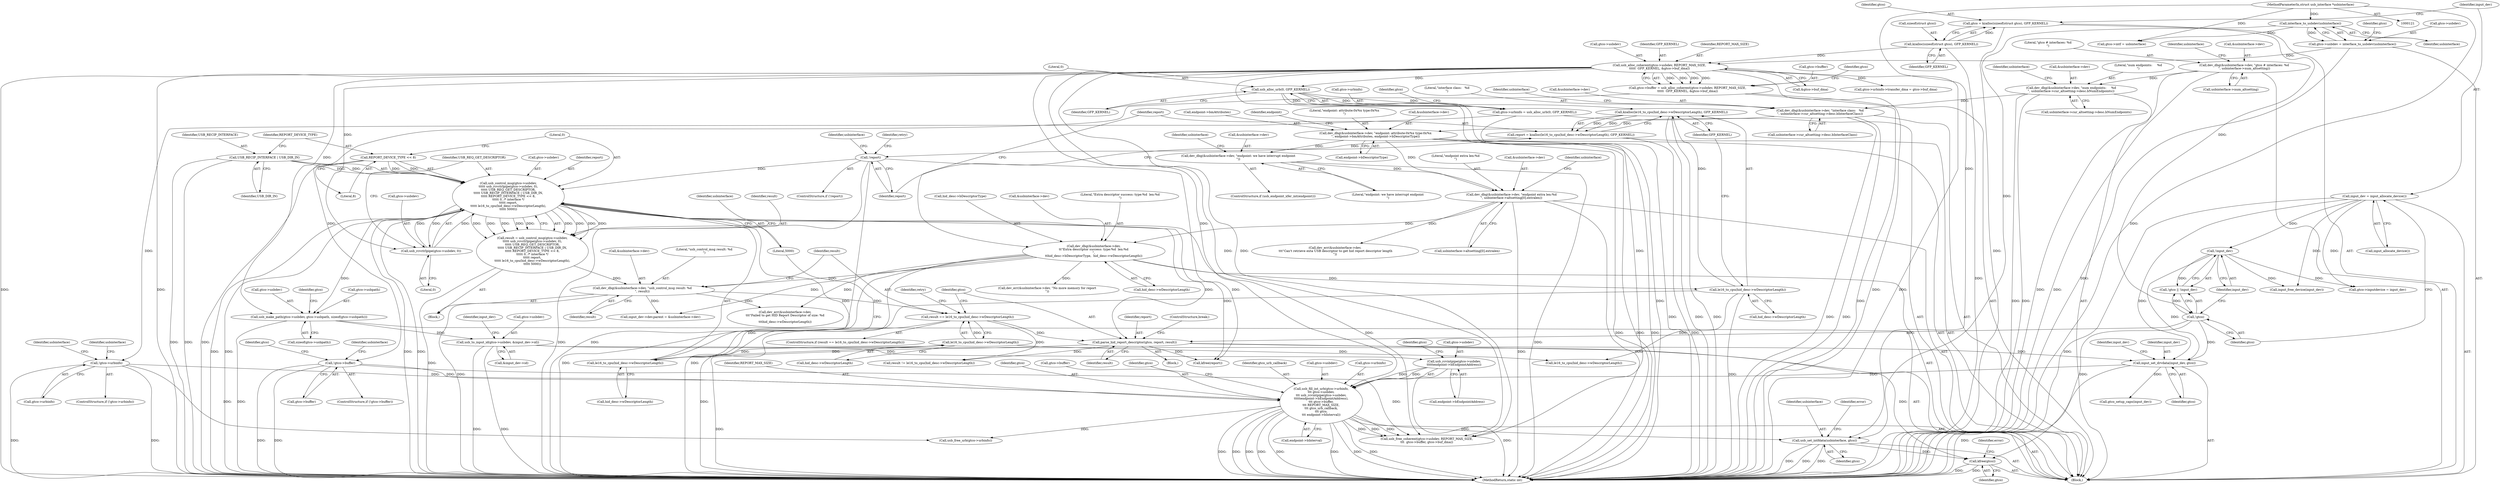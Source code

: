 digraph "0_linux_162f98dea487206d9ab79fc12ed64700667a894d@API" {
"1000627" [label="(Call,kfree(gtco))"];
"1000595" [label="(Call,usb_set_intfdata(usbinterface, gtco))"];
"1000122" [label="(MethodParameterIn,struct usb_interface *usbinterface)"];
"1000172" [label="(Call,interface_to_usbdev(usbinterface))"];
"1000556" [label="(Call,usb_fill_int_urb(gtco->urbinfo,\n\t\t\t gtco->usbdev,\n\t\t\t usb_rcvintpipe(gtco->usbdev,\n\t\t\t\t\tendpoint->bEndpointAddress),\n\t\t\t gtco->buffer,\n\t\t\t REPORT_MAX_SIZE,\n\t\t\t gtco_urb_callback,\n\t\t\t gtco,\n\t\t\t endpoint->bInterval))"];
"1000218" [label="(Call,!gtco->urbinfo)"];
"1000210" [label="(Call,gtco->urbinfo = usb_alloc_urb(0, GFP_KERNEL))"];
"1000214" [label="(Call,usb_alloc_urb(0, GFP_KERNEL))"];
"1000183" [label="(Call,usb_alloc_coherent(gtco->usbdev, REPORT_MAX_SIZE,\n\t\t\t\t\t  GFP_KERNEL, &gtco->buf_dma))"];
"1000168" [label="(Call,gtco->usbdev = interface_to_usbdev(usbinterface))"];
"1000138" [label="(Call,kzalloc(sizeof(struct gtco), GFP_KERNEL))"];
"1000563" [label="(Call,usb_rcvintpipe(gtco->usbdev,\n\t\t\t\t\tendpoint->bEndpointAddress))"];
"1000524" [label="(Call,usb_to_input_id(gtco->usbdev, &input_dev->id))"];
"1000477" [label="(Call,usb_make_path(gtco->usbdev, gtco->usbpath, sizeof(gtco->usbpath)))"];
"1000410" [label="(Call,usb_control_msg(gtco->usbdev,\n\t\t\t\t\t usb_rcvctrlpipe(gtco->usbdev, 0),\n\t\t\t\t\t USB_REQ_GET_DESCRIPTOR,\n\t\t\t\t\t USB_RECIP_INTERFACE | USB_DIR_IN,\n\t\t\t\t\t REPORT_DEVICE_TYPE << 8,\n\t\t\t\t\t 0, /* interface */\n\t\t\t\t\t report,\n\t\t\t\t\t le16_to_cpu(hid_desc->wDescriptorLength),\n\t\t\t\t\t 5000))"];
"1000414" [label="(Call,usb_rcvctrlpipe(gtco->usbdev, 0))"];
"1000420" [label="(Call,USB_RECIP_INTERFACE | USB_DIR_IN)"];
"1000423" [label="(Call,REPORT_DEVICE_TYPE << 8)"];
"1000384" [label="(Call,!report)"];
"1000375" [label="(Call,report = kzalloc(le16_to_cpu(hid_desc->wDescriptorLength), GFP_KERNEL))"];
"1000377" [label="(Call,kzalloc(le16_to_cpu(hid_desc->wDescriptorLength), GFP_KERNEL))"];
"1000378" [label="(Call,le16_to_cpu(hid_desc->wDescriptorLength))"];
"1000363" [label="(Call,dev_dbg(&usbinterface->dev,\n\t\t\"Extra descriptor success: type:%d  len:%d\n\",\n\t\thid_desc->bDescriptorType,  hid_desc->wDescriptorLength))"];
"1000328" [label="(Call,dev_dbg(&usbinterface->dev, \"endpoint extra len:%d\n\", usbinterface->altsetting[0].extralen))"];
"1000322" [label="(Call,dev_dbg(&usbinterface->dev, \"endpoint: we have interrupt endpoint\n\"))"];
"1000307" [label="(Call,dev_dbg(&usbinterface->dev, \"endpoint: attribute:0x%x type:0x%x\n\", endpoint->bmAttributes, endpoint->bDescriptorType))"];
"1000294" [label="(Call,dev_dbg(&usbinterface->dev, \"interface class:   %d\n\", usbinterface->cur_altsetting->desc.bInterfaceClass))"];
"1000281" [label="(Call,dev_dbg(&usbinterface->dev, \"num endpoints:     %d\n\", usbinterface->cur_altsetting->desc.bNumEndpoints))"];
"1000272" [label="(Call,dev_dbg(&usbinterface->dev, \"gtco # interfaces: %d\n\", usbinterface->num_altsetting))"];
"1000428" [label="(Call,le16_to_cpu(hid_desc->wDescriptorLength))"];
"1000443" [label="(Call,le16_to_cpu(hid_desc->wDescriptorLength))"];
"1000194" [label="(Call,!gtco->buffer)"];
"1000179" [label="(Call,gtco->buffer = usb_alloc_coherent(gtco->usbdev, REPORT_MAX_SIZE,\n\t\t\t\t\t  GFP_KERNEL, &gtco->buf_dma))"];
"1000519" [label="(Call,input_set_drvdata(input_dev, gtco))"];
"1000142" [label="(Call,input_dev = input_allocate_device())"];
"1000149" [label="(Call,!input_dev)"];
"1000448" [label="(Call,parse_hid_report_descriptor(gtco, report, result))"];
"1000147" [label="(Call,!gtco)"];
"1000136" [label="(Call,gtco = kzalloc(sizeof(struct gtco), GFP_KERNEL))"];
"1000441" [label="(Call,result == le16_to_cpu(hid_desc->wDescriptorLength))"];
"1000433" [label="(Call,dev_dbg(&usbinterface->dev, \"usb_control_msg result: %d\n\", result))"];
"1000408" [label="(Call,result = usb_control_msg(gtco->usbdev,\n\t\t\t\t\t usb_rcvctrlpipe(gtco->usbdev, 0),\n\t\t\t\t\t USB_REQ_GET_DESCRIPTOR,\n\t\t\t\t\t USB_RECIP_INTERFACE | USB_DIR_IN,\n\t\t\t\t\t REPORT_DEVICE_TYPE << 8,\n\t\t\t\t\t 0, /* interface */\n\t\t\t\t\t report,\n\t\t\t\t\t le16_to_cpu(hid_desc->wDescriptorLength),\n\t\t\t\t\t 5000))"];
"1000379" [label="(Call,hid_desc->wDescriptorLength)"];
"1000576" [label="(Call,endpoint->bInterval)"];
"1000438" [label="(Literal,\"usb_control_msg result: %d\n\")"];
"1000146" [label="(Call,!gtco || !input_dev)"];
"1000567" [label="(Call,endpoint->bEndpointAddress)"];
"1000333" [label="(Literal,\"endpoint extra len:%d\n\")"];
"1000376" [label="(Identifier,report)"];
"1000193" [label="(ControlStructure,if (!gtco->buffer))"];
"1000183" [label="(Call,usb_alloc_coherent(gtco->usbdev, REPORT_MAX_SIZE,\n\t\t\t\t\t  GFP_KERNEL, &gtco->buf_dma))"];
"1000436" [label="(Identifier,usbinterface)"];
"1000287" [label="(Call,usbinterface->cur_altsetting->desc.bNumEndpoints)"];
"1000419" [label="(Identifier,USB_REQ_GET_DESCRIPTOR)"];
"1000422" [label="(Identifier,USB_DIR_IN)"];
"1000150" [label="(Identifier,input_dev)"];
"1000382" [label="(Identifier,GFP_KERNEL)"];
"1000295" [label="(Call,&usbinterface->dev)"];
"1000364" [label="(Call,&usbinterface->dev)"];
"1000163" [label="(Call,gtco->inputdevice = input_dev)"];
"1000599" [label="(Identifier,error)"];
"1000331" [label="(Identifier,usbinterface)"];
"1000595" [label="(Call,usb_set_intfdata(usbinterface, gtco))"];
"1000428" [label="(Call,le16_to_cpu(hid_desc->wDescriptorLength))"];
"1000294" [label="(Call,dev_dbg(&usbinterface->dev, \"interface class:   %d\n\", usbinterface->cur_altsetting->desc.bInterfaceClass))"];
"1000420" [label="(Call,USB_RECIP_INTERFACE | USB_DIR_IN)"];
"1000194" [label="(Call,!gtco->buffer)"];
"1000456" [label="(Call,result != le16_to_cpu(hid_desc->wDescriptorLength))"];
"1000410" [label="(Call,usb_control_msg(gtco->usbdev,\n\t\t\t\t\t usb_rcvctrlpipe(gtco->usbdev, 0),\n\t\t\t\t\t USB_REQ_GET_DESCRIPTOR,\n\t\t\t\t\t USB_RECIP_INTERFACE | USB_DIR_IN,\n\t\t\t\t\t REPORT_DEVICE_TYPE << 8,\n\t\t\t\t\t 0, /* interface */\n\t\t\t\t\t report,\n\t\t\t\t\t le16_to_cpu(hid_desc->wDescriptorLength),\n\t\t\t\t\t 5000))"];
"1000281" [label="(Call,dev_dbg(&usbinterface->dev, \"num endpoints:     %d\n\", usbinterface->cur_altsetting->desc.bNumEndpoints))"];
"1000188" [label="(Identifier,GFP_KERNEL)"];
"1000574" [label="(Identifier,gtco_urb_callback)"];
"1000447" [label="(Block,)"];
"1000442" [label="(Identifier,result)"];
"1000458" [label="(Call,le16_to_cpu(hid_desc->wDescriptorLength))"];
"1000453" [label="(Call,kfree(report))"];
"1000628" [label="(Identifier,gtco)"];
"1000215" [label="(Literal,0)"];
"1000179" [label="(Call,gtco->buffer = usb_alloc_coherent(gtco->usbdev, REPORT_MAX_SIZE,\n\t\t\t\t\t  GFP_KERNEL, &gtco->buf_dma))"];
"1000571" [label="(Identifier,gtco)"];
"1000202" [label="(Identifier,usbinterface)"];
"1000407" [label="(Block,)"];
"1000139" [label="(Call,sizeof(struct gtco))"];
"1000421" [label="(Identifier,USB_RECIP_INTERFACE)"];
"1000596" [label="(Identifier,usbinterface)"];
"1000439" [label="(Identifier,result)"];
"1000560" [label="(Call,gtco->usbdev)"];
"1000219" [label="(Call,gtco->urbinfo)"];
"1000418" [label="(Literal,0)"];
"1000286" [label="(Literal,\"num endpoints:     %d\n\")"];
"1000277" [label="(Literal,\"gtco # interfaces: %d\n\")"];
"1000563" [label="(Call,usb_rcvintpipe(gtco->usbdev,\n\t\t\t\t\tendpoint->bEndpointAddress))"];
"1000240" [label="(Identifier,usbinterface)"];
"1000322" [label="(Call,dev_dbg(&usbinterface->dev, \"endpoint: we have interrupt endpoint\n\"))"];
"1000278" [label="(Call,usbinterface->num_altsetting)"];
"1000212" [label="(Identifier,gtco)"];
"1000189" [label="(Call,&gtco->buf_dma)"];
"1000440" [label="(ControlStructure,if (result == le16_to_cpu(hid_desc->wDescriptorLength)))"];
"1000579" [label="(Call,gtco->urbinfo->transfer_dma = gtco->buf_dma)"];
"1000423" [label="(Call,REPORT_DEVICE_TYPE << 8)"];
"1000352" [label="(Call,dev_err(&usbinterface->dev,\n \t\t\t\"Can't retrieve exta USB descriptor to get hid report descriptor length\n\"))"];
"1000383" [label="(ControlStructure,if (!report))"];
"1000284" [label="(Identifier,usbinterface)"];
"1000168" [label="(Call,gtco->usbdev = interface_to_usbdev(usbinterface))"];
"1000597" [label="(Identifier,gtco)"];
"1000525" [label="(Call,gtco->usbdev)"];
"1000226" [label="(Identifier,usbinterface)"];
"1000273" [label="(Call,&usbinterface->dev)"];
"1000147" [label="(Call,!gtco)"];
"1000451" [label="(Identifier,result)"];
"1000297" [label="(Identifier,usbinterface)"];
"1000415" [label="(Call,gtco->usbdev)"];
"1000528" [label="(Call,&input_dev->id)"];
"1000312" [label="(Literal,\"endpoint: attribute:0x%x type:0x%x\n\")"];
"1000557" [label="(Call,gtco->urbinfo)"];
"1000138" [label="(Call,kzalloc(sizeof(struct gtco), GFP_KERNEL))"];
"1000535" [label="(Identifier,input_dev)"];
"1000196" [label="(Identifier,gtco)"];
"1000477" [label="(Call,usb_make_path(gtco->usbdev, gtco->usbpath, sizeof(gtco->usbpath)))"];
"1000411" [label="(Call,gtco->usbdev)"];
"1000387" [label="(Call,dev_err(&usbinterface->dev, \"No more memory for report\n\"))"];
"1000363" [label="(Call,dev_dbg(&usbinterface->dev,\n\t\t\"Extra descriptor success: type:%d  len:%d\n\",\n\t\thid_desc->bDescriptorType,  hid_desc->wDescriptorLength))"];
"1000450" [label="(Identifier,report)"];
"1000211" [label="(Call,gtco->urbinfo)"];
"1000377" [label="(Call,kzalloc(le16_to_cpu(hid_desc->wDescriptorLength), GFP_KERNEL))"];
"1000173" [label="(Identifier,usbinterface)"];
"1000532" [label="(Call,input_dev->dev.parent = &usbinterface->dev)"];
"1000484" [label="(Call,sizeof(gtco->usbpath))"];
"1000429" [label="(Call,hid_desc->wDescriptorLength)"];
"1000316" [label="(Call,endpoint->bDescriptorType)"];
"1000368" [label="(Literal,\"Extra descriptor success: type:%d  len:%d\n\")"];
"1000210" [label="(Call,gtco->urbinfo = usb_alloc_urb(0, GFP_KERNEL))"];
"1000427" [label="(Identifier,report)"];
"1000187" [label="(Identifier,REPORT_MAX_SIZE)"];
"1000573" [label="(Identifier,REPORT_MAX_SIZE)"];
"1000490" [label="(Identifier,gtco)"];
"1000414" [label="(Call,usb_rcvctrlpipe(gtco->usbdev, 0))"];
"1000575" [label="(Identifier,gtco)"];
"1000172" [label="(Call,interface_to_usbdev(usbinterface))"];
"1000327" [label="(Literal,\"endpoint: we have interrupt endpoint\n\")"];
"1000564" [label="(Call,gtco->usbdev)"];
"1000524" [label="(Call,usb_to_input_id(gtco->usbdev, &input_dev->id))"];
"1000372" [label="(Call,hid_desc->wDescriptorLength)"];
"1000608" [label="(Call,usb_free_urb(gtco->urbinfo))"];
"1000570" [label="(Call,gtco->buffer)"];
"1000400" [label="(Identifier,retry)"];
"1000137" [label="(Identifier,gtco)"];
"1000282" [label="(Call,&usbinterface->dev)"];
"1000319" [label="(ControlStructure,if (usb_endpoint_xfer_int(endpoint)))"];
"1000122" [label="(MethodParameterIn,struct usb_interface *usbinterface)"];
"1000408" [label="(Call,result = usb_control_msg(gtco->usbdev,\n\t\t\t\t\t usb_rcvctrlpipe(gtco->usbdev, 0),\n\t\t\t\t\t USB_REQ_GET_DESCRIPTOR,\n\t\t\t\t\t USB_RECIP_INTERFACE | USB_DIR_IN,\n\t\t\t\t\t REPORT_DEVICE_TYPE << 8,\n\t\t\t\t\t 0, /* interface */\n\t\t\t\t\t report,\n\t\t\t\t\t le16_to_cpu(hid_desc->wDescriptorLength),\n\t\t\t\t\t 5000))"];
"1000144" [label="(Call,input_allocate_device())"];
"1000218" [label="(Call,!gtco->urbinfo)"];
"1000124" [label="(Block,)"];
"1000136" [label="(Call,gtco = kzalloc(sizeof(struct gtco), GFP_KERNEL))"];
"1000425" [label="(Literal,8)"];
"1000143" [label="(Identifier,input_dev)"];
"1000522" [label="(Call,gtco_setup_caps(input_dev))"];
"1000184" [label="(Call,gtco->usbdev)"];
"1000448" [label="(Call,parse_hid_report_descriptor(gtco, report, result))"];
"1000631" [label="(MethodReturn,static int)"];
"1000214" [label="(Call,usb_alloc_urb(0, GFP_KERNEL))"];
"1000520" [label="(Identifier,input_dev)"];
"1000406" [label="(Identifier,retry)"];
"1000195" [label="(Call,gtco->buffer)"];
"1000174" [label="(Call,gtco->intf = usbinterface)"];
"1000481" [label="(Call,gtco->usbpath)"];
"1000308" [label="(Call,&usbinterface->dev)"];
"1000463" [label="(Call,dev_err(&usbinterface->dev,\n\t\t\t\"Failed to get HID Report Descriptor of size: %d\n\",\n\t\t\thid_desc->wDescriptorLength))"];
"1000519" [label="(Call,input_set_drvdata(input_dev, gtco))"];
"1000452" [label="(ControlStructure,break;)"];
"1000432" [label="(Literal,5000)"];
"1000323" [label="(Call,&usbinterface->dev)"];
"1000149" [label="(Call,!input_dev)"];
"1000630" [label="(Identifier,error)"];
"1000216" [label="(Identifier,GFP_KERNEL)"];
"1000272" [label="(Call,dev_dbg(&usbinterface->dev, \"gtco # interfaces: %d\n\", usbinterface->num_altsetting))"];
"1000141" [label="(Identifier,GFP_KERNEL)"];
"1000523" [label="(Identifier,input_dev)"];
"1000313" [label="(Call,endpoint->bmAttributes)"];
"1000369" [label="(Call,hid_desc->bDescriptorType)"];
"1000300" [label="(Call,usbinterface->cur_altsetting->desc.bInterfaceClass)"];
"1000142" [label="(Call,input_dev = input_allocate_device())"];
"1000334" [label="(Call,usbinterface->altsetting[0].extralen)"];
"1000329" [label="(Call,&usbinterface->dev)"];
"1000444" [label="(Call,hid_desc->wDescriptorLength)"];
"1000434" [label="(Call,&usbinterface->dev)"];
"1000176" [label="(Identifier,gtco)"];
"1000385" [label="(Identifier,report)"];
"1000625" [label="(Call,input_free_device(input_dev))"];
"1000299" [label="(Literal,\"interface class:   %d\n\")"];
"1000180" [label="(Call,gtco->buffer)"];
"1000627" [label="(Call,kfree(gtco))"];
"1000321" [label="(Identifier,endpoint)"];
"1000424" [label="(Identifier,REPORT_DEVICE_TYPE)"];
"1000148" [label="(Identifier,gtco)"];
"1000378" [label="(Call,le16_to_cpu(hid_desc->wDescriptorLength))"];
"1000478" [label="(Call,gtco->usbdev)"];
"1000384" [label="(Call,!report)"];
"1000521" [label="(Identifier,gtco)"];
"1000449" [label="(Identifier,gtco)"];
"1000220" [label="(Identifier,gtco)"];
"1000433" [label="(Call,dev_dbg(&usbinterface->dev, \"usb_control_msg result: %d\n\", result))"];
"1000390" [label="(Identifier,usbinterface)"];
"1000375" [label="(Call,report = kzalloc(le16_to_cpu(hid_desc->wDescriptorLength), GFP_KERNEL))"];
"1000441" [label="(Call,result == le16_to_cpu(hid_desc->wDescriptorLength))"];
"1000307" [label="(Call,dev_dbg(&usbinterface->dev, \"endpoint: attribute:0x%x type:0x%x\n\", endpoint->bmAttributes, endpoint->bDescriptorType))"];
"1000328" [label="(Call,dev_dbg(&usbinterface->dev, \"endpoint extra len:%d\n\", usbinterface->altsetting[0].extralen))"];
"1000613" [label="(Call,usb_free_coherent(gtco->usbdev, REPORT_MAX_SIZE,\n\t\t\t  gtco->buffer, gtco->buf_dma))"];
"1000169" [label="(Call,gtco->usbdev)"];
"1000426" [label="(Literal,0)"];
"1000310" [label="(Identifier,usbinterface)"];
"1000443" [label="(Call,le16_to_cpu(hid_desc->wDescriptorLength))"];
"1000409" [label="(Identifier,result)"];
"1000345" [label="(Identifier,usbinterface)"];
"1000556" [label="(Call,usb_fill_int_urb(gtco->urbinfo,\n\t\t\t gtco->usbdev,\n\t\t\t usb_rcvintpipe(gtco->usbdev,\n\t\t\t\t\tendpoint->bEndpointAddress),\n\t\t\t gtco->buffer,\n\t\t\t REPORT_MAX_SIZE,\n\t\t\t gtco_urb_callback,\n\t\t\t gtco,\n\t\t\t endpoint->bInterval))"];
"1000217" [label="(ControlStructure,if (!gtco->urbinfo))"];
"1000582" [label="(Identifier,gtco)"];
"1000627" -> "1000124"  [label="AST: "];
"1000627" -> "1000628"  [label="CFG: "];
"1000628" -> "1000627"  [label="AST: "];
"1000630" -> "1000627"  [label="CFG: "];
"1000627" -> "1000631"  [label="DDG: "];
"1000627" -> "1000631"  [label="DDG: "];
"1000595" -> "1000627"  [label="DDG: "];
"1000448" -> "1000627"  [label="DDG: "];
"1000147" -> "1000627"  [label="DDG: "];
"1000595" -> "1000124"  [label="AST: "];
"1000595" -> "1000597"  [label="CFG: "];
"1000596" -> "1000595"  [label="AST: "];
"1000597" -> "1000595"  [label="AST: "];
"1000599" -> "1000595"  [label="CFG: "];
"1000595" -> "1000631"  [label="DDG: "];
"1000595" -> "1000631"  [label="DDG: "];
"1000595" -> "1000631"  [label="DDG: "];
"1000122" -> "1000595"  [label="DDG: "];
"1000172" -> "1000595"  [label="DDG: "];
"1000556" -> "1000595"  [label="DDG: "];
"1000122" -> "1000121"  [label="AST: "];
"1000122" -> "1000631"  [label="DDG: "];
"1000122" -> "1000172"  [label="DDG: "];
"1000122" -> "1000174"  [label="DDG: "];
"1000172" -> "1000168"  [label="AST: "];
"1000172" -> "1000173"  [label="CFG: "];
"1000173" -> "1000172"  [label="AST: "];
"1000168" -> "1000172"  [label="CFG: "];
"1000172" -> "1000168"  [label="DDG: "];
"1000172" -> "1000174"  [label="DDG: "];
"1000556" -> "1000124"  [label="AST: "];
"1000556" -> "1000576"  [label="CFG: "];
"1000557" -> "1000556"  [label="AST: "];
"1000560" -> "1000556"  [label="AST: "];
"1000563" -> "1000556"  [label="AST: "];
"1000570" -> "1000556"  [label="AST: "];
"1000573" -> "1000556"  [label="AST: "];
"1000574" -> "1000556"  [label="AST: "];
"1000575" -> "1000556"  [label="AST: "];
"1000576" -> "1000556"  [label="AST: "];
"1000582" -> "1000556"  [label="CFG: "];
"1000556" -> "1000631"  [label="DDG: "];
"1000556" -> "1000631"  [label="DDG: "];
"1000556" -> "1000631"  [label="DDG: "];
"1000556" -> "1000631"  [label="DDG: "];
"1000556" -> "1000631"  [label="DDG: "];
"1000556" -> "1000631"  [label="DDG: "];
"1000556" -> "1000631"  [label="DDG: "];
"1000556" -> "1000631"  [label="DDG: "];
"1000218" -> "1000556"  [label="DDG: "];
"1000563" -> "1000556"  [label="DDG: "];
"1000563" -> "1000556"  [label="DDG: "];
"1000194" -> "1000556"  [label="DDG: "];
"1000183" -> "1000556"  [label="DDG: "];
"1000519" -> "1000556"  [label="DDG: "];
"1000556" -> "1000608"  [label="DDG: "];
"1000556" -> "1000613"  [label="DDG: "];
"1000556" -> "1000613"  [label="DDG: "];
"1000556" -> "1000613"  [label="DDG: "];
"1000218" -> "1000217"  [label="AST: "];
"1000218" -> "1000219"  [label="CFG: "];
"1000219" -> "1000218"  [label="AST: "];
"1000226" -> "1000218"  [label="CFG: "];
"1000240" -> "1000218"  [label="CFG: "];
"1000218" -> "1000631"  [label="DDG: "];
"1000218" -> "1000631"  [label="DDG: "];
"1000210" -> "1000218"  [label="DDG: "];
"1000218" -> "1000608"  [label="DDG: "];
"1000210" -> "1000124"  [label="AST: "];
"1000210" -> "1000214"  [label="CFG: "];
"1000211" -> "1000210"  [label="AST: "];
"1000214" -> "1000210"  [label="AST: "];
"1000220" -> "1000210"  [label="CFG: "];
"1000210" -> "1000631"  [label="DDG: "];
"1000214" -> "1000210"  [label="DDG: "];
"1000214" -> "1000210"  [label="DDG: "];
"1000214" -> "1000216"  [label="CFG: "];
"1000215" -> "1000214"  [label="AST: "];
"1000216" -> "1000214"  [label="AST: "];
"1000214" -> "1000631"  [label="DDG: "];
"1000183" -> "1000214"  [label="DDG: "];
"1000214" -> "1000377"  [label="DDG: "];
"1000183" -> "1000179"  [label="AST: "];
"1000183" -> "1000189"  [label="CFG: "];
"1000184" -> "1000183"  [label="AST: "];
"1000187" -> "1000183"  [label="AST: "];
"1000188" -> "1000183"  [label="AST: "];
"1000189" -> "1000183"  [label="AST: "];
"1000179" -> "1000183"  [label="CFG: "];
"1000183" -> "1000631"  [label="DDG: "];
"1000183" -> "1000631"  [label="DDG: "];
"1000183" -> "1000631"  [label="DDG: "];
"1000183" -> "1000631"  [label="DDG: "];
"1000183" -> "1000179"  [label="DDG: "];
"1000183" -> "1000179"  [label="DDG: "];
"1000183" -> "1000179"  [label="DDG: "];
"1000183" -> "1000179"  [label="DDG: "];
"1000168" -> "1000183"  [label="DDG: "];
"1000138" -> "1000183"  [label="DDG: "];
"1000183" -> "1000414"  [label="DDG: "];
"1000183" -> "1000477"  [label="DDG: "];
"1000183" -> "1000579"  [label="DDG: "];
"1000183" -> "1000613"  [label="DDG: "];
"1000183" -> "1000613"  [label="DDG: "];
"1000183" -> "1000613"  [label="DDG: "];
"1000168" -> "1000124"  [label="AST: "];
"1000169" -> "1000168"  [label="AST: "];
"1000176" -> "1000168"  [label="CFG: "];
"1000168" -> "1000631"  [label="DDG: "];
"1000138" -> "1000136"  [label="AST: "];
"1000138" -> "1000141"  [label="CFG: "];
"1000139" -> "1000138"  [label="AST: "];
"1000141" -> "1000138"  [label="AST: "];
"1000136" -> "1000138"  [label="CFG: "];
"1000138" -> "1000631"  [label="DDG: "];
"1000138" -> "1000136"  [label="DDG: "];
"1000563" -> "1000567"  [label="CFG: "];
"1000564" -> "1000563"  [label="AST: "];
"1000567" -> "1000563"  [label="AST: "];
"1000571" -> "1000563"  [label="CFG: "];
"1000563" -> "1000631"  [label="DDG: "];
"1000524" -> "1000563"  [label="DDG: "];
"1000524" -> "1000124"  [label="AST: "];
"1000524" -> "1000528"  [label="CFG: "];
"1000525" -> "1000524"  [label="AST: "];
"1000528" -> "1000524"  [label="AST: "];
"1000535" -> "1000524"  [label="CFG: "];
"1000524" -> "1000631"  [label="DDG: "];
"1000524" -> "1000631"  [label="DDG: "];
"1000477" -> "1000524"  [label="DDG: "];
"1000477" -> "1000124"  [label="AST: "];
"1000477" -> "1000484"  [label="CFG: "];
"1000478" -> "1000477"  [label="AST: "];
"1000481" -> "1000477"  [label="AST: "];
"1000484" -> "1000477"  [label="AST: "];
"1000490" -> "1000477"  [label="CFG: "];
"1000477" -> "1000631"  [label="DDG: "];
"1000410" -> "1000477"  [label="DDG: "];
"1000410" -> "1000408"  [label="AST: "];
"1000410" -> "1000432"  [label="CFG: "];
"1000411" -> "1000410"  [label="AST: "];
"1000414" -> "1000410"  [label="AST: "];
"1000419" -> "1000410"  [label="AST: "];
"1000420" -> "1000410"  [label="AST: "];
"1000423" -> "1000410"  [label="AST: "];
"1000426" -> "1000410"  [label="AST: "];
"1000427" -> "1000410"  [label="AST: "];
"1000428" -> "1000410"  [label="AST: "];
"1000432" -> "1000410"  [label="AST: "];
"1000408" -> "1000410"  [label="CFG: "];
"1000410" -> "1000631"  [label="DDG: "];
"1000410" -> "1000631"  [label="DDG: "];
"1000410" -> "1000631"  [label="DDG: "];
"1000410" -> "1000631"  [label="DDG: "];
"1000410" -> "1000408"  [label="DDG: "];
"1000410" -> "1000408"  [label="DDG: "];
"1000410" -> "1000408"  [label="DDG: "];
"1000410" -> "1000408"  [label="DDG: "];
"1000410" -> "1000408"  [label="DDG: "];
"1000410" -> "1000408"  [label="DDG: "];
"1000410" -> "1000408"  [label="DDG: "];
"1000410" -> "1000408"  [label="DDG: "];
"1000410" -> "1000408"  [label="DDG: "];
"1000414" -> "1000410"  [label="DDG: "];
"1000414" -> "1000410"  [label="DDG: "];
"1000410" -> "1000414"  [label="DDG: "];
"1000420" -> "1000410"  [label="DDG: "];
"1000420" -> "1000410"  [label="DDG: "];
"1000423" -> "1000410"  [label="DDG: "];
"1000423" -> "1000410"  [label="DDG: "];
"1000384" -> "1000410"  [label="DDG: "];
"1000428" -> "1000410"  [label="DDG: "];
"1000410" -> "1000448"  [label="DDG: "];
"1000410" -> "1000453"  [label="DDG: "];
"1000410" -> "1000613"  [label="DDG: "];
"1000414" -> "1000418"  [label="CFG: "];
"1000415" -> "1000414"  [label="AST: "];
"1000418" -> "1000414"  [label="AST: "];
"1000419" -> "1000414"  [label="CFG: "];
"1000420" -> "1000422"  [label="CFG: "];
"1000421" -> "1000420"  [label="AST: "];
"1000422" -> "1000420"  [label="AST: "];
"1000424" -> "1000420"  [label="CFG: "];
"1000420" -> "1000631"  [label="DDG: "];
"1000420" -> "1000631"  [label="DDG: "];
"1000423" -> "1000425"  [label="CFG: "];
"1000424" -> "1000423"  [label="AST: "];
"1000425" -> "1000423"  [label="AST: "];
"1000426" -> "1000423"  [label="CFG: "];
"1000423" -> "1000631"  [label="DDG: "];
"1000384" -> "1000383"  [label="AST: "];
"1000384" -> "1000385"  [label="CFG: "];
"1000385" -> "1000384"  [label="AST: "];
"1000390" -> "1000384"  [label="CFG: "];
"1000400" -> "1000384"  [label="CFG: "];
"1000384" -> "1000631"  [label="DDG: "];
"1000384" -> "1000631"  [label="DDG: "];
"1000375" -> "1000384"  [label="DDG: "];
"1000384" -> "1000453"  [label="DDG: "];
"1000375" -> "1000124"  [label="AST: "];
"1000375" -> "1000377"  [label="CFG: "];
"1000376" -> "1000375"  [label="AST: "];
"1000377" -> "1000375"  [label="AST: "];
"1000385" -> "1000375"  [label="CFG: "];
"1000375" -> "1000631"  [label="DDG: "];
"1000377" -> "1000375"  [label="DDG: "];
"1000377" -> "1000375"  [label="DDG: "];
"1000377" -> "1000382"  [label="CFG: "];
"1000378" -> "1000377"  [label="AST: "];
"1000382" -> "1000377"  [label="AST: "];
"1000377" -> "1000631"  [label="DDG: "];
"1000377" -> "1000631"  [label="DDG: "];
"1000378" -> "1000377"  [label="DDG: "];
"1000378" -> "1000379"  [label="CFG: "];
"1000379" -> "1000378"  [label="AST: "];
"1000382" -> "1000378"  [label="CFG: "];
"1000378" -> "1000631"  [label="DDG: "];
"1000363" -> "1000378"  [label="DDG: "];
"1000378" -> "1000428"  [label="DDG: "];
"1000378" -> "1000458"  [label="DDG: "];
"1000363" -> "1000124"  [label="AST: "];
"1000363" -> "1000372"  [label="CFG: "];
"1000364" -> "1000363"  [label="AST: "];
"1000368" -> "1000363"  [label="AST: "];
"1000369" -> "1000363"  [label="AST: "];
"1000372" -> "1000363"  [label="AST: "];
"1000376" -> "1000363"  [label="CFG: "];
"1000363" -> "1000631"  [label="DDG: "];
"1000363" -> "1000631"  [label="DDG: "];
"1000328" -> "1000363"  [label="DDG: "];
"1000363" -> "1000387"  [label="DDG: "];
"1000363" -> "1000433"  [label="DDG: "];
"1000363" -> "1000463"  [label="DDG: "];
"1000363" -> "1000532"  [label="DDG: "];
"1000328" -> "1000124"  [label="AST: "];
"1000328" -> "1000334"  [label="CFG: "];
"1000329" -> "1000328"  [label="AST: "];
"1000333" -> "1000328"  [label="AST: "];
"1000334" -> "1000328"  [label="AST: "];
"1000345" -> "1000328"  [label="CFG: "];
"1000328" -> "1000631"  [label="DDG: "];
"1000328" -> "1000631"  [label="DDG: "];
"1000322" -> "1000328"  [label="DDG: "];
"1000307" -> "1000328"  [label="DDG: "];
"1000328" -> "1000352"  [label="DDG: "];
"1000322" -> "1000319"  [label="AST: "];
"1000322" -> "1000327"  [label="CFG: "];
"1000323" -> "1000322"  [label="AST: "];
"1000327" -> "1000322"  [label="AST: "];
"1000331" -> "1000322"  [label="CFG: "];
"1000322" -> "1000631"  [label="DDG: "];
"1000307" -> "1000322"  [label="DDG: "];
"1000307" -> "1000124"  [label="AST: "];
"1000307" -> "1000316"  [label="CFG: "];
"1000308" -> "1000307"  [label="AST: "];
"1000312" -> "1000307"  [label="AST: "];
"1000313" -> "1000307"  [label="AST: "];
"1000316" -> "1000307"  [label="AST: "];
"1000321" -> "1000307"  [label="CFG: "];
"1000307" -> "1000631"  [label="DDG: "];
"1000307" -> "1000631"  [label="DDG: "];
"1000307" -> "1000631"  [label="DDG: "];
"1000294" -> "1000307"  [label="DDG: "];
"1000294" -> "1000124"  [label="AST: "];
"1000294" -> "1000300"  [label="CFG: "];
"1000295" -> "1000294"  [label="AST: "];
"1000299" -> "1000294"  [label="AST: "];
"1000300" -> "1000294"  [label="AST: "];
"1000310" -> "1000294"  [label="CFG: "];
"1000294" -> "1000631"  [label="DDG: "];
"1000294" -> "1000631"  [label="DDG: "];
"1000281" -> "1000294"  [label="DDG: "];
"1000281" -> "1000124"  [label="AST: "];
"1000281" -> "1000287"  [label="CFG: "];
"1000282" -> "1000281"  [label="AST: "];
"1000286" -> "1000281"  [label="AST: "];
"1000287" -> "1000281"  [label="AST: "];
"1000297" -> "1000281"  [label="CFG: "];
"1000281" -> "1000631"  [label="DDG: "];
"1000281" -> "1000631"  [label="DDG: "];
"1000272" -> "1000281"  [label="DDG: "];
"1000272" -> "1000124"  [label="AST: "];
"1000272" -> "1000278"  [label="CFG: "];
"1000273" -> "1000272"  [label="AST: "];
"1000277" -> "1000272"  [label="AST: "];
"1000278" -> "1000272"  [label="AST: "];
"1000284" -> "1000272"  [label="CFG: "];
"1000272" -> "1000631"  [label="DDG: "];
"1000272" -> "1000631"  [label="DDG: "];
"1000428" -> "1000429"  [label="CFG: "];
"1000429" -> "1000428"  [label="AST: "];
"1000432" -> "1000428"  [label="CFG: "];
"1000443" -> "1000428"  [label="DDG: "];
"1000428" -> "1000443"  [label="DDG: "];
"1000443" -> "1000441"  [label="AST: "];
"1000443" -> "1000444"  [label="CFG: "];
"1000444" -> "1000443"  [label="AST: "];
"1000441" -> "1000443"  [label="CFG: "];
"1000443" -> "1000441"  [label="DDG: "];
"1000443" -> "1000458"  [label="DDG: "];
"1000194" -> "1000193"  [label="AST: "];
"1000194" -> "1000195"  [label="CFG: "];
"1000195" -> "1000194"  [label="AST: "];
"1000202" -> "1000194"  [label="CFG: "];
"1000212" -> "1000194"  [label="CFG: "];
"1000194" -> "1000631"  [label="DDG: "];
"1000194" -> "1000631"  [label="DDG: "];
"1000179" -> "1000194"  [label="DDG: "];
"1000194" -> "1000613"  [label="DDG: "];
"1000179" -> "1000124"  [label="AST: "];
"1000180" -> "1000179"  [label="AST: "];
"1000196" -> "1000179"  [label="CFG: "];
"1000179" -> "1000631"  [label="DDG: "];
"1000519" -> "1000124"  [label="AST: "];
"1000519" -> "1000521"  [label="CFG: "];
"1000520" -> "1000519"  [label="AST: "];
"1000521" -> "1000519"  [label="AST: "];
"1000523" -> "1000519"  [label="CFG: "];
"1000519" -> "1000631"  [label="DDG: "];
"1000142" -> "1000519"  [label="DDG: "];
"1000149" -> "1000519"  [label="DDG: "];
"1000448" -> "1000519"  [label="DDG: "];
"1000147" -> "1000519"  [label="DDG: "];
"1000519" -> "1000522"  [label="DDG: "];
"1000142" -> "1000124"  [label="AST: "];
"1000142" -> "1000144"  [label="CFG: "];
"1000143" -> "1000142"  [label="AST: "];
"1000144" -> "1000142"  [label="AST: "];
"1000148" -> "1000142"  [label="CFG: "];
"1000142" -> "1000631"  [label="DDG: "];
"1000142" -> "1000149"  [label="DDG: "];
"1000142" -> "1000163"  [label="DDG: "];
"1000142" -> "1000625"  [label="DDG: "];
"1000149" -> "1000146"  [label="AST: "];
"1000149" -> "1000150"  [label="CFG: "];
"1000150" -> "1000149"  [label="AST: "];
"1000146" -> "1000149"  [label="CFG: "];
"1000149" -> "1000146"  [label="DDG: "];
"1000149" -> "1000163"  [label="DDG: "];
"1000149" -> "1000625"  [label="DDG: "];
"1000448" -> "1000447"  [label="AST: "];
"1000448" -> "1000451"  [label="CFG: "];
"1000449" -> "1000448"  [label="AST: "];
"1000450" -> "1000448"  [label="AST: "];
"1000451" -> "1000448"  [label="AST: "];
"1000452" -> "1000448"  [label="CFG: "];
"1000448" -> "1000631"  [label="DDG: "];
"1000147" -> "1000448"  [label="DDG: "];
"1000441" -> "1000448"  [label="DDG: "];
"1000448" -> "1000453"  [label="DDG: "];
"1000448" -> "1000456"  [label="DDG: "];
"1000147" -> "1000146"  [label="AST: "];
"1000147" -> "1000148"  [label="CFG: "];
"1000148" -> "1000147"  [label="AST: "];
"1000150" -> "1000147"  [label="CFG: "];
"1000146" -> "1000147"  [label="CFG: "];
"1000147" -> "1000146"  [label="DDG: "];
"1000136" -> "1000147"  [label="DDG: "];
"1000136" -> "1000124"  [label="AST: "];
"1000137" -> "1000136"  [label="AST: "];
"1000143" -> "1000136"  [label="CFG: "];
"1000136" -> "1000631"  [label="DDG: "];
"1000441" -> "1000440"  [label="AST: "];
"1000442" -> "1000441"  [label="AST: "];
"1000449" -> "1000441"  [label="CFG: "];
"1000406" -> "1000441"  [label="CFG: "];
"1000441" -> "1000631"  [label="DDG: "];
"1000433" -> "1000441"  [label="DDG: "];
"1000441" -> "1000456"  [label="DDG: "];
"1000433" -> "1000407"  [label="AST: "];
"1000433" -> "1000439"  [label="CFG: "];
"1000434" -> "1000433"  [label="AST: "];
"1000438" -> "1000433"  [label="AST: "];
"1000439" -> "1000433"  [label="AST: "];
"1000442" -> "1000433"  [label="CFG: "];
"1000433" -> "1000631"  [label="DDG: "];
"1000408" -> "1000433"  [label="DDG: "];
"1000433" -> "1000463"  [label="DDG: "];
"1000433" -> "1000532"  [label="DDG: "];
"1000408" -> "1000407"  [label="AST: "];
"1000409" -> "1000408"  [label="AST: "];
"1000436" -> "1000408"  [label="CFG: "];
"1000408" -> "1000631"  [label="DDG: "];
}
